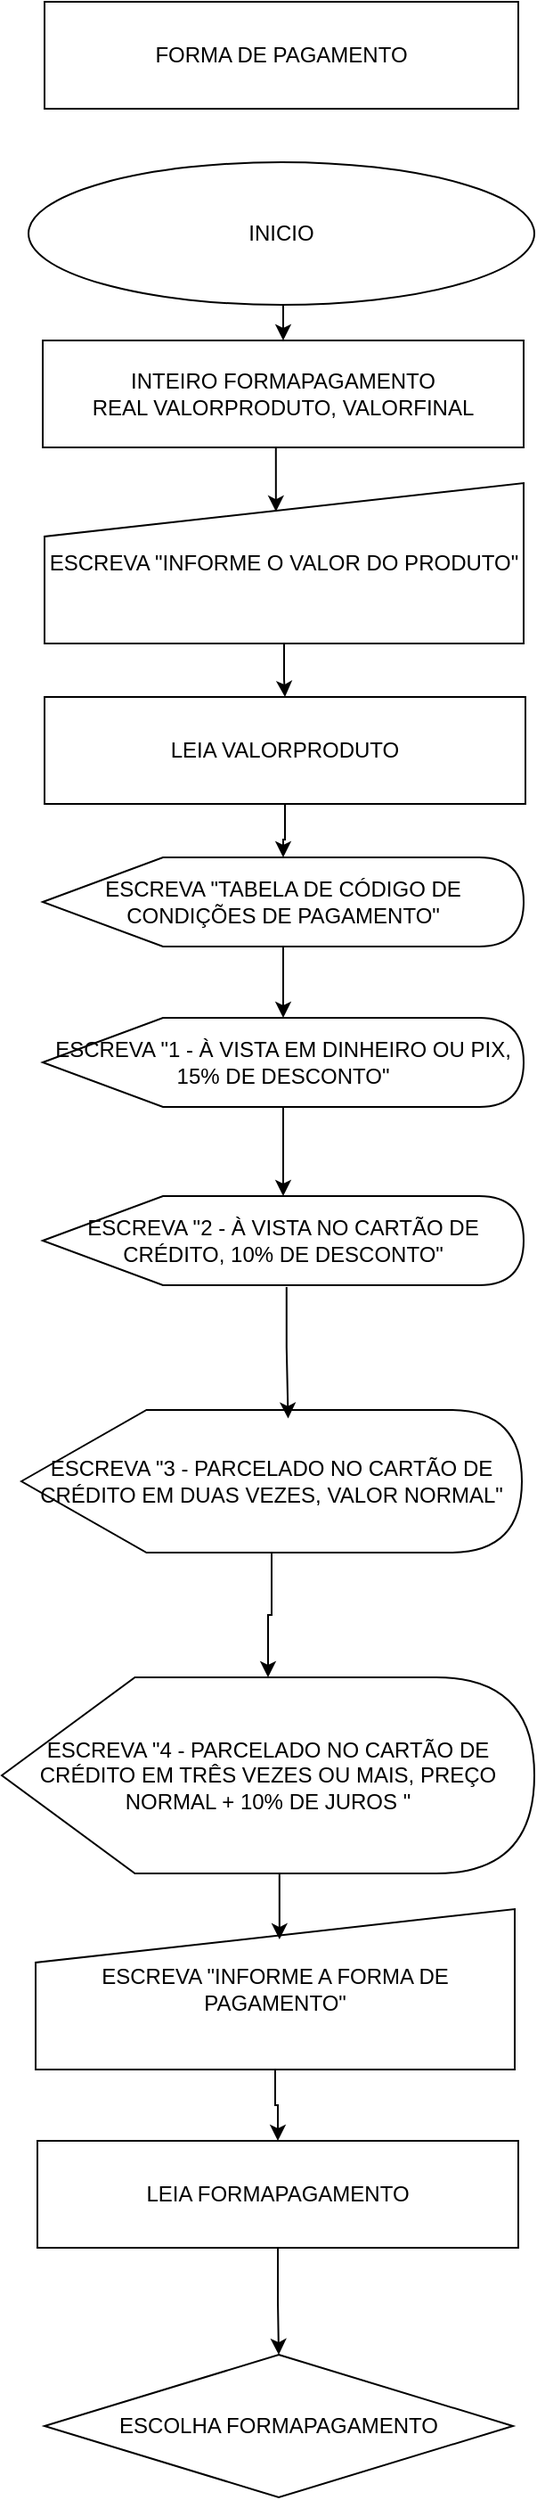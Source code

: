 <mxfile version="24.7.14">
  <diagram name="Página-1" id="f9eNDoXbB8AOUwdexNAj">
    <mxGraphModel dx="1426" dy="749" grid="1" gridSize="10" guides="1" tooltips="1" connect="1" arrows="1" fold="1" page="1" pageScale="1" pageWidth="827" pageHeight="1169" math="0" shadow="0">
      <root>
        <mxCell id="0" />
        <mxCell id="1" parent="0" />
        <mxCell id="2aaTuEuAqetz4Rh4aNKG-4" value="FORMA DE PAGAMENTO" style="rounded=0;whiteSpace=wrap;html=1;" vertex="1" parent="1">
          <mxGeometry x="281" width="266" height="60" as="geometry" />
        </mxCell>
        <mxCell id="2aaTuEuAqetz4Rh4aNKG-11" style="edgeStyle=orthogonalEdgeStyle;rounded=0;orthogonalLoop=1;jettySize=auto;html=1;exitX=0.5;exitY=1;exitDx=0;exitDy=0;entryX=0.5;entryY=0;entryDx=0;entryDy=0;" edge="1" parent="1" source="2aaTuEuAqetz4Rh4aNKG-5" target="2aaTuEuAqetz4Rh4aNKG-6">
          <mxGeometry relative="1" as="geometry" />
        </mxCell>
        <mxCell id="2aaTuEuAqetz4Rh4aNKG-5" value="INICIO" style="ellipse;whiteSpace=wrap;html=1;" vertex="1" parent="1">
          <mxGeometry x="272" y="90" width="284" height="80" as="geometry" />
        </mxCell>
        <mxCell id="2aaTuEuAqetz4Rh4aNKG-6" value="INTEIRO FORMAPAGAMENTO&lt;div&gt;REAL VALORPRODUTO, VALORFINAL&lt;/div&gt;" style="rounded=0;whiteSpace=wrap;html=1;" vertex="1" parent="1">
          <mxGeometry x="280" y="190" width="270" height="60" as="geometry" />
        </mxCell>
        <mxCell id="2aaTuEuAqetz4Rh4aNKG-14" value="" style="edgeStyle=orthogonalEdgeStyle;rounded=0;orthogonalLoop=1;jettySize=auto;html=1;" edge="1" parent="1" source="2aaTuEuAqetz4Rh4aNKG-7" target="2aaTuEuAqetz4Rh4aNKG-9">
          <mxGeometry relative="1" as="geometry" />
        </mxCell>
        <mxCell id="2aaTuEuAqetz4Rh4aNKG-7" value="ESCREVA &quot;INFORME O VALOR DO PRODUTO&quot;" style="shape=manualInput;whiteSpace=wrap;html=1;" vertex="1" parent="1">
          <mxGeometry x="281" y="270" width="269" height="90" as="geometry" />
        </mxCell>
        <mxCell id="2aaTuEuAqetz4Rh4aNKG-25" value="" style="edgeStyle=orthogonalEdgeStyle;rounded=0;orthogonalLoop=1;jettySize=auto;html=1;" edge="1" parent="1" source="2aaTuEuAqetz4Rh4aNKG-9" target="2aaTuEuAqetz4Rh4aNKG-16">
          <mxGeometry relative="1" as="geometry" />
        </mxCell>
        <mxCell id="2aaTuEuAqetz4Rh4aNKG-9" value="LEIA VALORPRODUTO" style="rounded=0;whiteSpace=wrap;html=1;" vertex="1" parent="1">
          <mxGeometry x="281" y="390" width="270" height="60" as="geometry" />
        </mxCell>
        <mxCell id="2aaTuEuAqetz4Rh4aNKG-13" style="edgeStyle=orthogonalEdgeStyle;rounded=0;orthogonalLoop=1;jettySize=auto;html=1;exitX=0.5;exitY=1;exitDx=0;exitDy=0;entryX=0.483;entryY=0.178;entryDx=0;entryDy=0;entryPerimeter=0;" edge="1" parent="1" source="2aaTuEuAqetz4Rh4aNKG-6" target="2aaTuEuAqetz4Rh4aNKG-7">
          <mxGeometry relative="1" as="geometry" />
        </mxCell>
        <mxCell id="2aaTuEuAqetz4Rh4aNKG-26" value="" style="edgeStyle=orthogonalEdgeStyle;rounded=0;orthogonalLoop=1;jettySize=auto;html=1;" edge="1" parent="1" source="2aaTuEuAqetz4Rh4aNKG-16" target="2aaTuEuAqetz4Rh4aNKG-17">
          <mxGeometry relative="1" as="geometry" />
        </mxCell>
        <mxCell id="2aaTuEuAqetz4Rh4aNKG-16" value="ESCREVA &quot;TABELA DE CÓDIGO DE CONDIÇÕES DE PAGAMENTO&quot;" style="shape=display;whiteSpace=wrap;html=1;" vertex="1" parent="1">
          <mxGeometry x="280" y="480" width="270" height="50" as="geometry" />
        </mxCell>
        <mxCell id="2aaTuEuAqetz4Rh4aNKG-27" value="" style="edgeStyle=orthogonalEdgeStyle;rounded=0;orthogonalLoop=1;jettySize=auto;html=1;" edge="1" parent="1" source="2aaTuEuAqetz4Rh4aNKG-17" target="2aaTuEuAqetz4Rh4aNKG-18">
          <mxGeometry relative="1" as="geometry" />
        </mxCell>
        <mxCell id="2aaTuEuAqetz4Rh4aNKG-17" value="ESCREVA &quot;1 - À VISTA EM DINHEIRO OU PIX, 15% DE DESCONTO&quot;" style="shape=display;whiteSpace=wrap;html=1;" vertex="1" parent="1">
          <mxGeometry x="280" y="570" width="270" height="50" as="geometry" />
        </mxCell>
        <mxCell id="2aaTuEuAqetz4Rh4aNKG-18" value="ESCREVA &quot;2 - À VISTA NO CARTÃO DE CRÉDITO, 10% DE DESCONTO&quot;" style="shape=display;whiteSpace=wrap;html=1;" vertex="1" parent="1">
          <mxGeometry x="280" y="670" width="270" height="50" as="geometry" />
        </mxCell>
        <mxCell id="2aaTuEuAqetz4Rh4aNKG-38" value="" style="edgeStyle=orthogonalEdgeStyle;rounded=0;orthogonalLoop=1;jettySize=auto;html=1;" edge="1" parent="1" source="2aaTuEuAqetz4Rh4aNKG-19" target="2aaTuEuAqetz4Rh4aNKG-20">
          <mxGeometry relative="1" as="geometry" />
        </mxCell>
        <mxCell id="2aaTuEuAqetz4Rh4aNKG-19" value="ESCREVA &quot;3 - PARCELADO NO CARTÃO DE CRÉDITO EM DUAS VEZES, VALOR NORMAL&quot;" style="shape=display;whiteSpace=wrap;html=1;" vertex="1" parent="1">
          <mxGeometry x="268" y="790" width="281" height="80" as="geometry" />
        </mxCell>
        <mxCell id="2aaTuEuAqetz4Rh4aNKG-20" value="ESCREVA &quot;4 - PARCELADO NO CARTÃO DE CRÉDITO EM TRÊS VEZES OU MAIS, PREÇO NORMAL + 10% DE JUROS &quot;" style="shape=display;whiteSpace=wrap;html=1;" vertex="1" parent="1">
          <mxGeometry x="257" y="940" width="299" height="110" as="geometry" />
        </mxCell>
        <mxCell id="2aaTuEuAqetz4Rh4aNKG-35" style="edgeStyle=orthogonalEdgeStyle;rounded=0;orthogonalLoop=1;jettySize=auto;html=1;exitX=0.5;exitY=1;exitDx=0;exitDy=0;entryX=0.5;entryY=0;entryDx=0;entryDy=0;" edge="1" parent="1" source="2aaTuEuAqetz4Rh4aNKG-21" target="2aaTuEuAqetz4Rh4aNKG-23">
          <mxGeometry relative="1" as="geometry" />
        </mxCell>
        <mxCell id="2aaTuEuAqetz4Rh4aNKG-21" value="ESCREVA &quot;INFORME A FORMA DE PAGAMENTO&quot;" style="shape=manualInput;whiteSpace=wrap;html=1;" vertex="1" parent="1">
          <mxGeometry x="276" y="1070" width="269" height="90" as="geometry" />
        </mxCell>
        <mxCell id="2aaTuEuAqetz4Rh4aNKG-37" value="" style="edgeStyle=orthogonalEdgeStyle;rounded=0;orthogonalLoop=1;jettySize=auto;html=1;" edge="1" parent="1" source="2aaTuEuAqetz4Rh4aNKG-23" target="2aaTuEuAqetz4Rh4aNKG-24">
          <mxGeometry relative="1" as="geometry" />
        </mxCell>
        <mxCell id="2aaTuEuAqetz4Rh4aNKG-23" value="LEIA FORMAPAGAMENTO" style="rounded=0;whiteSpace=wrap;html=1;" vertex="1" parent="1">
          <mxGeometry x="277" y="1200" width="270" height="60" as="geometry" />
        </mxCell>
        <mxCell id="2aaTuEuAqetz4Rh4aNKG-24" value="ESCOLHA FORMAPAGAMENTO" style="rhombus;whiteSpace=wrap;html=1;" vertex="1" parent="1">
          <mxGeometry x="281" y="1320" width="263" height="80" as="geometry" />
        </mxCell>
        <mxCell id="2aaTuEuAqetz4Rh4aNKG-29" style="edgeStyle=orthogonalEdgeStyle;rounded=0;orthogonalLoop=1;jettySize=auto;html=1;exitX=0.507;exitY=1.02;exitDx=0;exitDy=0;exitPerimeter=0;entryX=0.533;entryY=0.06;entryDx=0;entryDy=0;entryPerimeter=0;" edge="1" parent="1" source="2aaTuEuAqetz4Rh4aNKG-18" target="2aaTuEuAqetz4Rh4aNKG-19">
          <mxGeometry relative="1" as="geometry" />
        </mxCell>
        <mxCell id="2aaTuEuAqetz4Rh4aNKG-40" style="edgeStyle=orthogonalEdgeStyle;rounded=0;orthogonalLoop=1;jettySize=auto;html=1;exitX=0;exitY=0;exitDx=159.375;exitDy=110;exitPerimeter=0;entryX=0.509;entryY=0.189;entryDx=0;entryDy=0;entryPerimeter=0;" edge="1" parent="1" source="2aaTuEuAqetz4Rh4aNKG-20" target="2aaTuEuAqetz4Rh4aNKG-21">
          <mxGeometry relative="1" as="geometry" />
        </mxCell>
      </root>
    </mxGraphModel>
  </diagram>
</mxfile>
